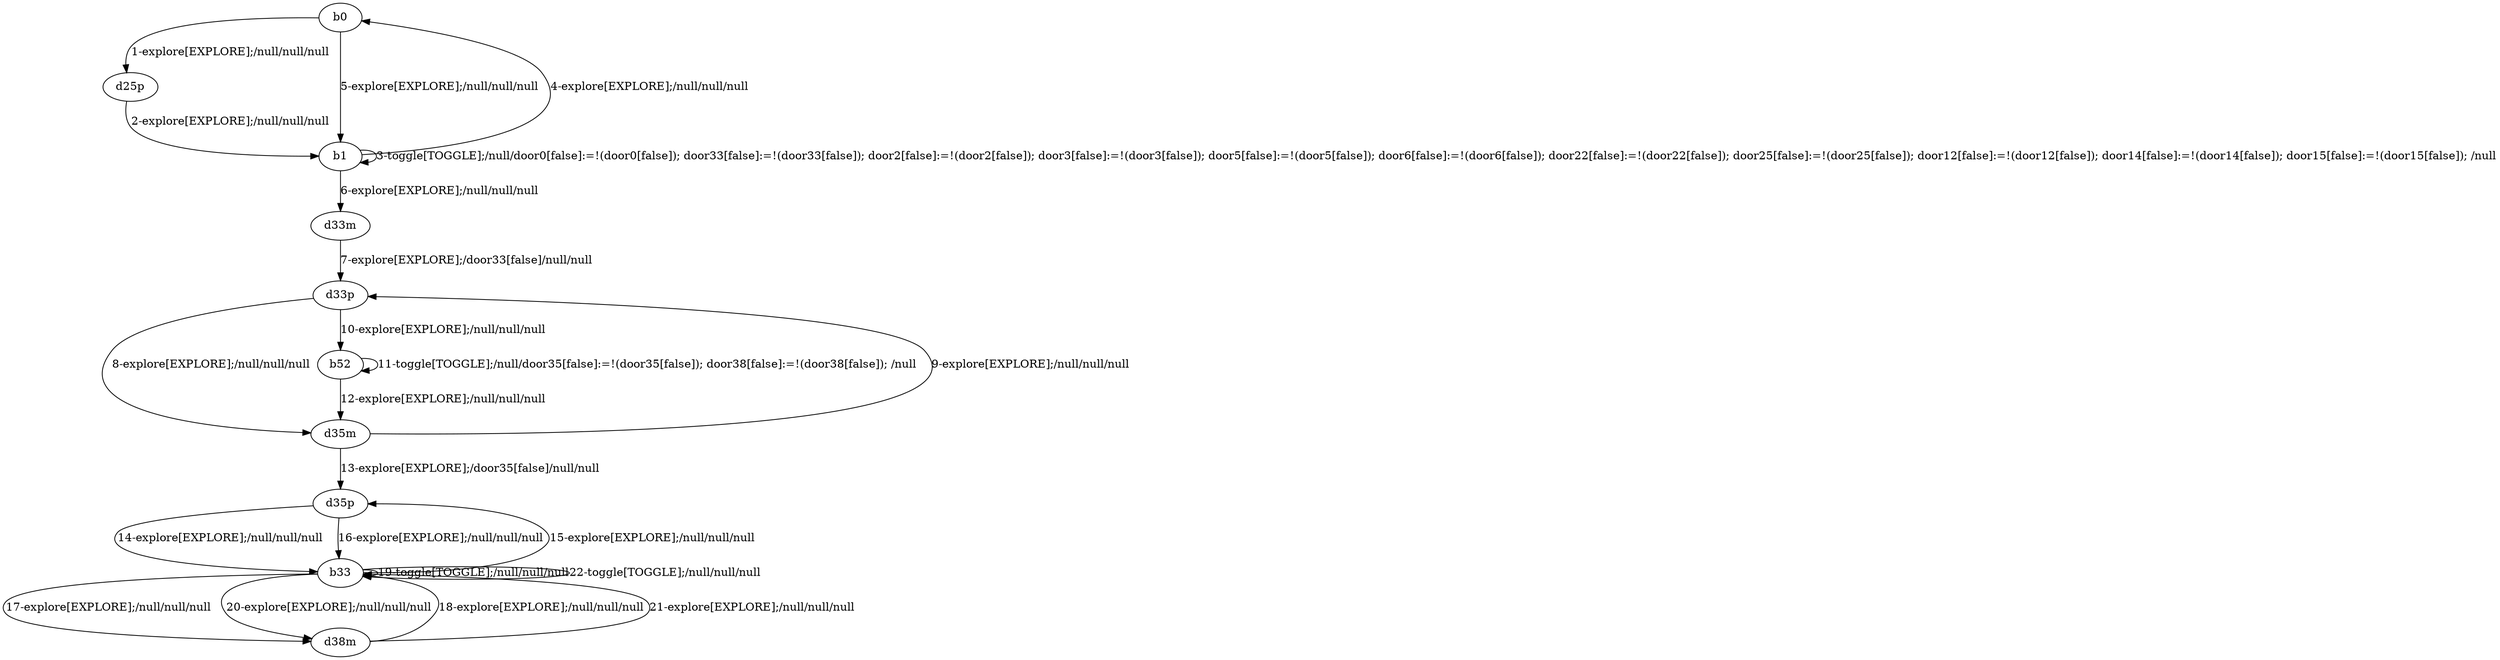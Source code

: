 # Total number of goals covered by this test: 4
# d38m --> b33
# b33 --> b33
# d35m --> d33p
# b33 --> d35p

digraph g {
"b0" -> "d25p" [label = "1-explore[EXPLORE];/null/null/null"];
"d25p" -> "b1" [label = "2-explore[EXPLORE];/null/null/null"];
"b1" -> "b1" [label = "3-toggle[TOGGLE];/null/door0[false]:=!(door0[false]); door33[false]:=!(door33[false]); door2[false]:=!(door2[false]); door3[false]:=!(door3[false]); door5[false]:=!(door5[false]); door6[false]:=!(door6[false]); door22[false]:=!(door22[false]); door25[false]:=!(door25[false]); door12[false]:=!(door12[false]); door14[false]:=!(door14[false]); door15[false]:=!(door15[false]); /null"];
"b1" -> "b0" [label = "4-explore[EXPLORE];/null/null/null"];
"b0" -> "b1" [label = "5-explore[EXPLORE];/null/null/null"];
"b1" -> "d33m" [label = "6-explore[EXPLORE];/null/null/null"];
"d33m" -> "d33p" [label = "7-explore[EXPLORE];/door33[false]/null/null"];
"d33p" -> "d35m" [label = "8-explore[EXPLORE];/null/null/null"];
"d35m" -> "d33p" [label = "9-explore[EXPLORE];/null/null/null"];
"d33p" -> "b52" [label = "10-explore[EXPLORE];/null/null/null"];
"b52" -> "b52" [label = "11-toggle[TOGGLE];/null/door35[false]:=!(door35[false]); door38[false]:=!(door38[false]); /null"];
"b52" -> "d35m" [label = "12-explore[EXPLORE];/null/null/null"];
"d35m" -> "d35p" [label = "13-explore[EXPLORE];/door35[false]/null/null"];
"d35p" -> "b33" [label = "14-explore[EXPLORE];/null/null/null"];
"b33" -> "d35p" [label = "15-explore[EXPLORE];/null/null/null"];
"d35p" -> "b33" [label = "16-explore[EXPLORE];/null/null/null"];
"b33" -> "d38m" [label = "17-explore[EXPLORE];/null/null/null"];
"d38m" -> "b33" [label = "18-explore[EXPLORE];/null/null/null"];
"b33" -> "b33" [label = "19-toggle[TOGGLE];/null/null/null"];
"b33" -> "d38m" [label = "20-explore[EXPLORE];/null/null/null"];
"d38m" -> "b33" [label = "21-explore[EXPLORE];/null/null/null"];
"b33" -> "b33" [label = "22-toggle[TOGGLE];/null/null/null"];
}
